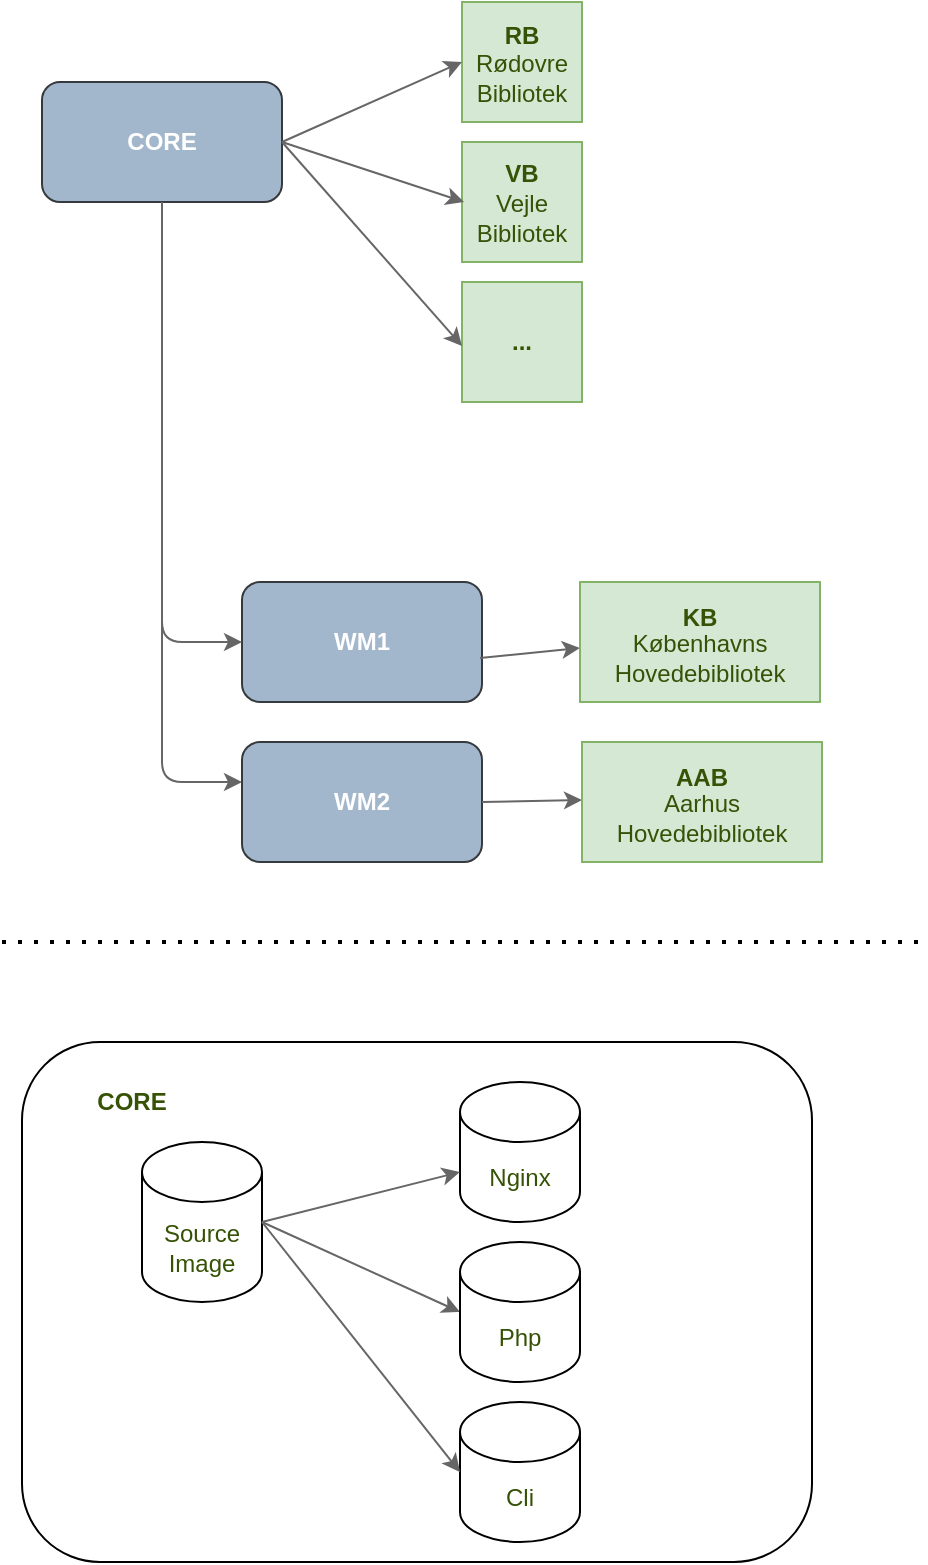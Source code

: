 <mxfile version="14.7.8" type="google"><diagram id="_sSEkHydLdXP5ixWBJ7Z" name="Page-1"><mxGraphModel dx="786" dy="493" grid="1" gridSize="10" guides="1" tooltips="1" connect="1" arrows="1" fold="1" page="1" pageScale="1" pageWidth="827" pageHeight="1169" math="0" shadow="0"><root><mxCell id="0"/><mxCell id="1" parent="0"/><mxCell id="cYOKhTgboPigrmm2Obz9-1" value="&lt;font color=&quot;#ffffff&quot;&gt;CORE&lt;/font&gt;" style="rounded=1;whiteSpace=wrap;html=1;strokeColor=#36393d;fillColor=#A3B7CC;fontStyle=1" parent="1" vertex="1"><mxGeometry x="60" y="50" width="120" height="60" as="geometry"/></mxCell><mxCell id="cYOKhTgboPigrmm2Obz9-11" value="" style="group" parent="1" vertex="1" connectable="0"><mxGeometry x="270" y="10" width="60" height="60" as="geometry"/></mxCell><mxCell id="cYOKhTgboPigrmm2Obz9-8" value="" style="verticalLabelPosition=bottom;verticalAlign=top;html=1;shape=mxgraph.basic.rect;fillColor2=none;strokeWidth=1;size=20;indent=5;fillColor=#d5e8d4;strokeColor=#82b366;" parent="cYOKhTgboPigrmm2Obz9-11" vertex="1"><mxGeometry width="60" height="60" as="geometry"/></mxCell><mxCell id="cYOKhTgboPigrmm2Obz9-9" value="RB" style="text;html=1;strokeColor=none;fillColor=none;align=center;verticalAlign=middle;whiteSpace=wrap;rounded=0;fontStyle=1;fontColor=#365206;" parent="cYOKhTgboPigrmm2Obz9-11" vertex="1"><mxGeometry x="15" y="9.25" width="30" height="15" as="geometry"/></mxCell><mxCell id="cYOKhTgboPigrmm2Obz9-10" value="Rødovre Bibliotek" style="text;html=1;strokeColor=none;fillColor=none;align=center;verticalAlign=middle;whiteSpace=wrap;rounded=0;fontColor=#365206;" parent="cYOKhTgboPigrmm2Obz9-11" vertex="1"><mxGeometry x="15" y="30" width="30" height="15" as="geometry"/></mxCell><mxCell id="cYOKhTgboPigrmm2Obz9-7" value="" style="endArrow=classic;html=1;strokeColor=#666666;entryX=0;entryY=0;entryDx=0;entryDy=40;entryPerimeter=0;exitX=1;exitY=0.5;exitDx=0;exitDy=0;" parent="cYOKhTgboPigrmm2Obz9-11" source="cYOKhTgboPigrmm2Obz9-1" edge="1"><mxGeometry width="50" height="50" relative="1" as="geometry"><mxPoint x="-50" y="60" as="sourcePoint"/><mxPoint y="30" as="targetPoint"/></mxGeometry></mxCell><mxCell id="cYOKhTgboPigrmm2Obz9-13" value="" style="verticalLabelPosition=bottom;verticalAlign=top;html=1;shape=mxgraph.basic.rect;fillColor2=none;strokeWidth=1;size=20;indent=5;fillColor=#d5e8d4;strokeColor=#82b366;" parent="1" vertex="1"><mxGeometry x="270" y="80" width="60" height="60" as="geometry"/></mxCell><mxCell id="cYOKhTgboPigrmm2Obz9-14" value="VB" style="text;html=1;strokeColor=none;fillColor=none;align=center;verticalAlign=middle;whiteSpace=wrap;rounded=0;fontStyle=1;fontColor=#365206;" parent="1" vertex="1"><mxGeometry x="285" y="88.25" width="30" height="15" as="geometry"/></mxCell><mxCell id="cYOKhTgboPigrmm2Obz9-15" value="Vejle&lt;br&gt;Bibliotek" style="text;html=1;strokeColor=none;fillColor=none;align=center;verticalAlign=middle;whiteSpace=wrap;rounded=0;fontColor=#365206;" parent="1" vertex="1"><mxGeometry x="285" y="110" width="30" height="15" as="geometry"/></mxCell><mxCell id="cYOKhTgboPigrmm2Obz9-16" value="" style="endArrow=classic;html=1;strokeColor=#666666;entryX=0.017;entryY=0.5;entryDx=0;entryDy=0;entryPerimeter=0;exitX=1;exitY=0.5;exitDx=0;exitDy=0;" parent="1" source="cYOKhTgboPigrmm2Obz9-1" target="cYOKhTgboPigrmm2Obz9-13" edge="1"><mxGeometry x="240" y="90" width="50" height="50" as="geometry"><mxPoint x="190" y="150" as="sourcePoint"/><mxPoint x="240" y="120" as="targetPoint"/></mxGeometry></mxCell><mxCell id="cYOKhTgboPigrmm2Obz9-17" value="" style="verticalLabelPosition=bottom;verticalAlign=top;html=1;shape=mxgraph.basic.rect;fillColor2=none;strokeWidth=1;size=20;indent=5;fillColor=#d5e8d4;strokeColor=#82b366;" parent="1" vertex="1"><mxGeometry x="270" y="150" width="60" height="60" as="geometry"/></mxCell><mxCell id="cYOKhTgboPigrmm2Obz9-18" value="" style="endArrow=classic;html=1;strokeColor=#666666;entryX=0;entryY=0.533;entryDx=0;entryDy=0;entryPerimeter=0;exitX=1;exitY=0.5;exitDx=0;exitDy=0;" parent="1" source="cYOKhTgboPigrmm2Obz9-1" target="cYOKhTgboPigrmm2Obz9-17" edge="1"><mxGeometry x="240" y="160" width="50" height="50" as="geometry"><mxPoint x="180" y="150" as="sourcePoint"/><mxPoint x="240" y="190" as="targetPoint"/></mxGeometry></mxCell><mxCell id="cYOKhTgboPigrmm2Obz9-19" value="..." style="text;html=1;strokeColor=none;fillColor=none;align=center;verticalAlign=middle;whiteSpace=wrap;rounded=0;fontStyle=1;fontColor=#365206;" parent="1" vertex="1"><mxGeometry x="285" y="172.5" width="30" height="15" as="geometry"/></mxCell><mxCell id="cYOKhTgboPigrmm2Obz9-22" value="&lt;font color=&quot;#ffffff&quot;&gt;WM1&lt;/font&gt;" style="rounded=1;whiteSpace=wrap;html=1;strokeColor=#36393d;fillColor=#A3B7CC;fontStyle=1" parent="1" vertex="1"><mxGeometry x="160" y="300" width="120" height="60" as="geometry"/></mxCell><mxCell id="cYOKhTgboPigrmm2Obz9-23" value="" style="endArrow=classic;html=1;strokeColor=#666666;fontColor=#365206;entryX=0;entryY=0.5;entryDx=0;entryDy=0;exitX=0.5;exitY=1;exitDx=0;exitDy=0;" parent="1" source="cYOKhTgboPigrmm2Obz9-1" target="cYOKhTgboPigrmm2Obz9-22" edge="1"><mxGeometry width="50" height="50" relative="1" as="geometry"><mxPoint x="30" y="150" as="sourcePoint"/><mxPoint x="80" y="100" as="targetPoint"/><Array as="points"><mxPoint x="120" y="330"/></Array></mxGeometry></mxCell><mxCell id="cYOKhTgboPigrmm2Obz9-24" value="" style="endArrow=classic;html=1;strokeColor=#666666;fontColor=#365206;exitX=0.5;exitY=1;exitDx=0;exitDy=0;" parent="1" source="cYOKhTgboPigrmm2Obz9-1" edge="1"><mxGeometry width="50" height="50" relative="1" as="geometry"><mxPoint x="130" y="120" as="sourcePoint"/><mxPoint x="160" y="400" as="targetPoint"/><Array as="points"><mxPoint x="120" y="400"/></Array></mxGeometry></mxCell><mxCell id="cYOKhTgboPigrmm2Obz9-25" value="&lt;font color=&quot;#ffffff&quot;&gt;WM2&lt;/font&gt;" style="rounded=1;whiteSpace=wrap;html=1;strokeColor=#36393d;fillColor=#A3B7CC;fontStyle=1" parent="1" vertex="1"><mxGeometry x="160" y="380" width="120" height="60" as="geometry"/></mxCell><mxCell id="cYOKhTgboPigrmm2Obz9-44" value="" style="endArrow=classic;html=1;strokeColor=#666666;fontColor=#365206;exitX=1;exitY=0.5;exitDx=0;exitDy=0;" parent="1" source="cYOKhTgboPigrmm2Obz9-25" edge="1"><mxGeometry width="50" height="50" relative="1" as="geometry"><mxPoint x="180" y="260" as="sourcePoint"/><mxPoint x="330" y="409" as="targetPoint"/></mxGeometry></mxCell><mxCell id="cYOKhTgboPigrmm2Obz9-46" value="" style="rounded=1;whiteSpace=wrap;html=1;fontColor=#365206;align=center;fillColor=none;" parent="1" vertex="1"><mxGeometry x="50" y="530" width="395" height="260" as="geometry"/></mxCell><mxCell id="cYOKhTgboPigrmm2Obz9-47" value="CORE" style="text;html=1;strokeColor=none;fillColor=none;align=center;verticalAlign=middle;whiteSpace=wrap;rounded=0;fontColor=#365206;fontStyle=1" parent="1" vertex="1"><mxGeometry x="85" y="550" width="40" height="20" as="geometry"/></mxCell><mxCell id="cYOKhTgboPigrmm2Obz9-48" value="Source&lt;br&gt;Image" style="shape=cylinder3;whiteSpace=wrap;html=1;boundedLbl=1;backgroundOutline=1;size=15;fillColor=none;fontColor=#365206;align=center;" parent="1" vertex="1"><mxGeometry x="110" y="580" width="60" height="80" as="geometry"/></mxCell><mxCell id="cYOKhTgboPigrmm2Obz9-49" value="" style="endArrow=classic;html=1;strokeColor=#666666;fontColor=#365206;exitX=1;exitY=0.5;exitDx=0;exitDy=0;exitPerimeter=0;entryX=0;entryY=0.5;entryDx=0;entryDy=0;entryPerimeter=0;" parent="1" source="cYOKhTgboPigrmm2Obz9-48" target="cYOKhTgboPigrmm2Obz9-51" edge="1"><mxGeometry width="50" height="50" relative="1" as="geometry"><mxPoint x="65" y="440" as="sourcePoint"/><mxPoint x="115" y="390" as="targetPoint"/></mxGeometry></mxCell><mxCell id="cYOKhTgboPigrmm2Obz9-50" value="Cli" style="shape=cylinder3;whiteSpace=wrap;html=1;boundedLbl=1;backgroundOutline=1;size=15;fillColor=none;fontColor=#365206;align=center;" parent="1" vertex="1"><mxGeometry x="269" y="710" width="60" height="70" as="geometry"/></mxCell><mxCell id="cYOKhTgboPigrmm2Obz9-51" value="Php" style="shape=cylinder3;whiteSpace=wrap;html=1;boundedLbl=1;backgroundOutline=1;size=15;fillColor=none;fontColor=#365206;align=center;" parent="1" vertex="1"><mxGeometry x="269" y="630" width="60" height="70" as="geometry"/></mxCell><mxCell id="cYOKhTgboPigrmm2Obz9-52" value="Nginx" style="shape=cylinder3;whiteSpace=wrap;html=1;boundedLbl=1;backgroundOutline=1;size=15;fillColor=none;fontColor=#365206;align=center;" parent="1" vertex="1"><mxGeometry x="269" y="550" width="60" height="70" as="geometry"/></mxCell><mxCell id="cYOKhTgboPigrmm2Obz9-54" value="" style="endArrow=classic;html=1;strokeColor=#666666;fontColor=#365206;exitX=1;exitY=0.5;exitDx=0;exitDy=0;exitPerimeter=0;entryX=0;entryY=0;entryDx=0;entryDy=45;entryPerimeter=0;" parent="1" source="cYOKhTgboPigrmm2Obz9-48" target="cYOKhTgboPigrmm2Obz9-52" edge="1"><mxGeometry width="50" height="50" relative="1" as="geometry"><mxPoint x="65" y="460" as="sourcePoint"/><mxPoint x="115" y="410" as="targetPoint"/></mxGeometry></mxCell><mxCell id="cYOKhTgboPigrmm2Obz9-55" value="" style="endArrow=classic;html=1;strokeColor=#666666;fontColor=#365206;exitX=1;exitY=0.5;exitDx=0;exitDy=0;exitPerimeter=0;entryX=0;entryY=0.5;entryDx=0;entryDy=0;entryPerimeter=0;" parent="1" source="cYOKhTgboPigrmm2Obz9-48" target="cYOKhTgboPigrmm2Obz9-50" edge="1"><mxGeometry width="50" height="50" relative="1" as="geometry"><mxPoint x="65" y="460" as="sourcePoint"/><mxPoint x="115" y="410" as="targetPoint"/></mxGeometry></mxCell><mxCell id="cYOKhTgboPigrmm2Obz9-56" value="" style="endArrow=none;dashed=1;html=1;dashPattern=1 3;strokeWidth=2;fontColor=#365206;" parent="1" edge="1"><mxGeometry width="50" height="50" relative="1" as="geometry"><mxPoint x="40" y="480" as="sourcePoint"/><mxPoint x="500" y="480" as="targetPoint"/></mxGeometry></mxCell><mxCell id="sDNwwUvELMtJl01yW23T-5" value="" style="endArrow=classic;html=1;strokeColor=#666666;entryX=0;entryY=0.55;entryDx=0;entryDy=0;entryPerimeter=0;exitX=0.992;exitY=0.633;exitDx=0;exitDy=0;exitPerimeter=0;" edge="1" parent="1" source="cYOKhTgboPigrmm2Obz9-22" target="sDNwwUvELMtJl01yW23T-2"><mxGeometry width="50" height="50" relative="1" as="geometry"><mxPoint x="279" y="320" as="sourcePoint"/><mxPoint x="329" y="290" as="targetPoint"/></mxGeometry></mxCell><mxCell id="sDNwwUvELMtJl01yW23T-10" value="" style="group" vertex="1" connectable="0" parent="1"><mxGeometry x="329" y="300" width="120" height="60" as="geometry"/></mxCell><mxCell id="sDNwwUvELMtJl01yW23T-2" value="" style="verticalLabelPosition=bottom;verticalAlign=top;html=1;shape=mxgraph.basic.rect;fillColor2=none;strokeWidth=1;size=12;indent=5;fillColor=#d5e8d4;strokeColor=#82b366;" vertex="1" parent="sDNwwUvELMtJl01yW23T-10"><mxGeometry width="120" height="60" as="geometry"/></mxCell><mxCell id="sDNwwUvELMtJl01yW23T-4" value="Københavns&lt;br&gt;Hovedebibliotek" style="text;html=1;strokeColor=none;fillColor=none;align=center;verticalAlign=middle;whiteSpace=wrap;rounded=0;fontColor=#365206;" vertex="1" parent="sDNwwUvELMtJl01yW23T-10"><mxGeometry x="45" y="30" width="30" height="15" as="geometry"/></mxCell><mxCell id="sDNwwUvELMtJl01yW23T-3" value="KB" style="text;html=1;strokeColor=none;fillColor=none;align=center;verticalAlign=middle;whiteSpace=wrap;rounded=0;fontStyle=1;fontColor=#365206;" vertex="1" parent="sDNwwUvELMtJl01yW23T-10"><mxGeometry x="45" y="10" width="30" height="15" as="geometry"/></mxCell><mxCell id="sDNwwUvELMtJl01yW23T-11" value="" style="group" vertex="1" connectable="0" parent="1"><mxGeometry x="330" y="380" width="120" height="60" as="geometry"/></mxCell><mxCell id="sDNwwUvELMtJl01yW23T-12" value="" style="verticalLabelPosition=bottom;verticalAlign=top;html=1;shape=mxgraph.basic.rect;fillColor2=none;strokeWidth=1;size=12;indent=5;fillColor=#d5e8d4;strokeColor=#82b366;" vertex="1" parent="sDNwwUvELMtJl01yW23T-11"><mxGeometry width="120" height="60" as="geometry"/></mxCell><mxCell id="sDNwwUvELMtJl01yW23T-13" value="Aarhus&lt;br&gt;Hovedebibliotek" style="text;html=1;strokeColor=none;fillColor=none;align=center;verticalAlign=middle;whiteSpace=wrap;rounded=0;fontColor=#365206;" vertex="1" parent="sDNwwUvELMtJl01yW23T-11"><mxGeometry x="45" y="30" width="30" height="15" as="geometry"/></mxCell><mxCell id="sDNwwUvELMtJl01yW23T-14" value="AAB" style="text;html=1;strokeColor=none;fillColor=none;align=center;verticalAlign=middle;whiteSpace=wrap;rounded=0;fontStyle=1;fontColor=#365206;" vertex="1" parent="sDNwwUvELMtJl01yW23T-11"><mxGeometry x="45" y="10" width="30" height="15" as="geometry"/></mxCell></root></mxGraphModel></diagram></mxfile>